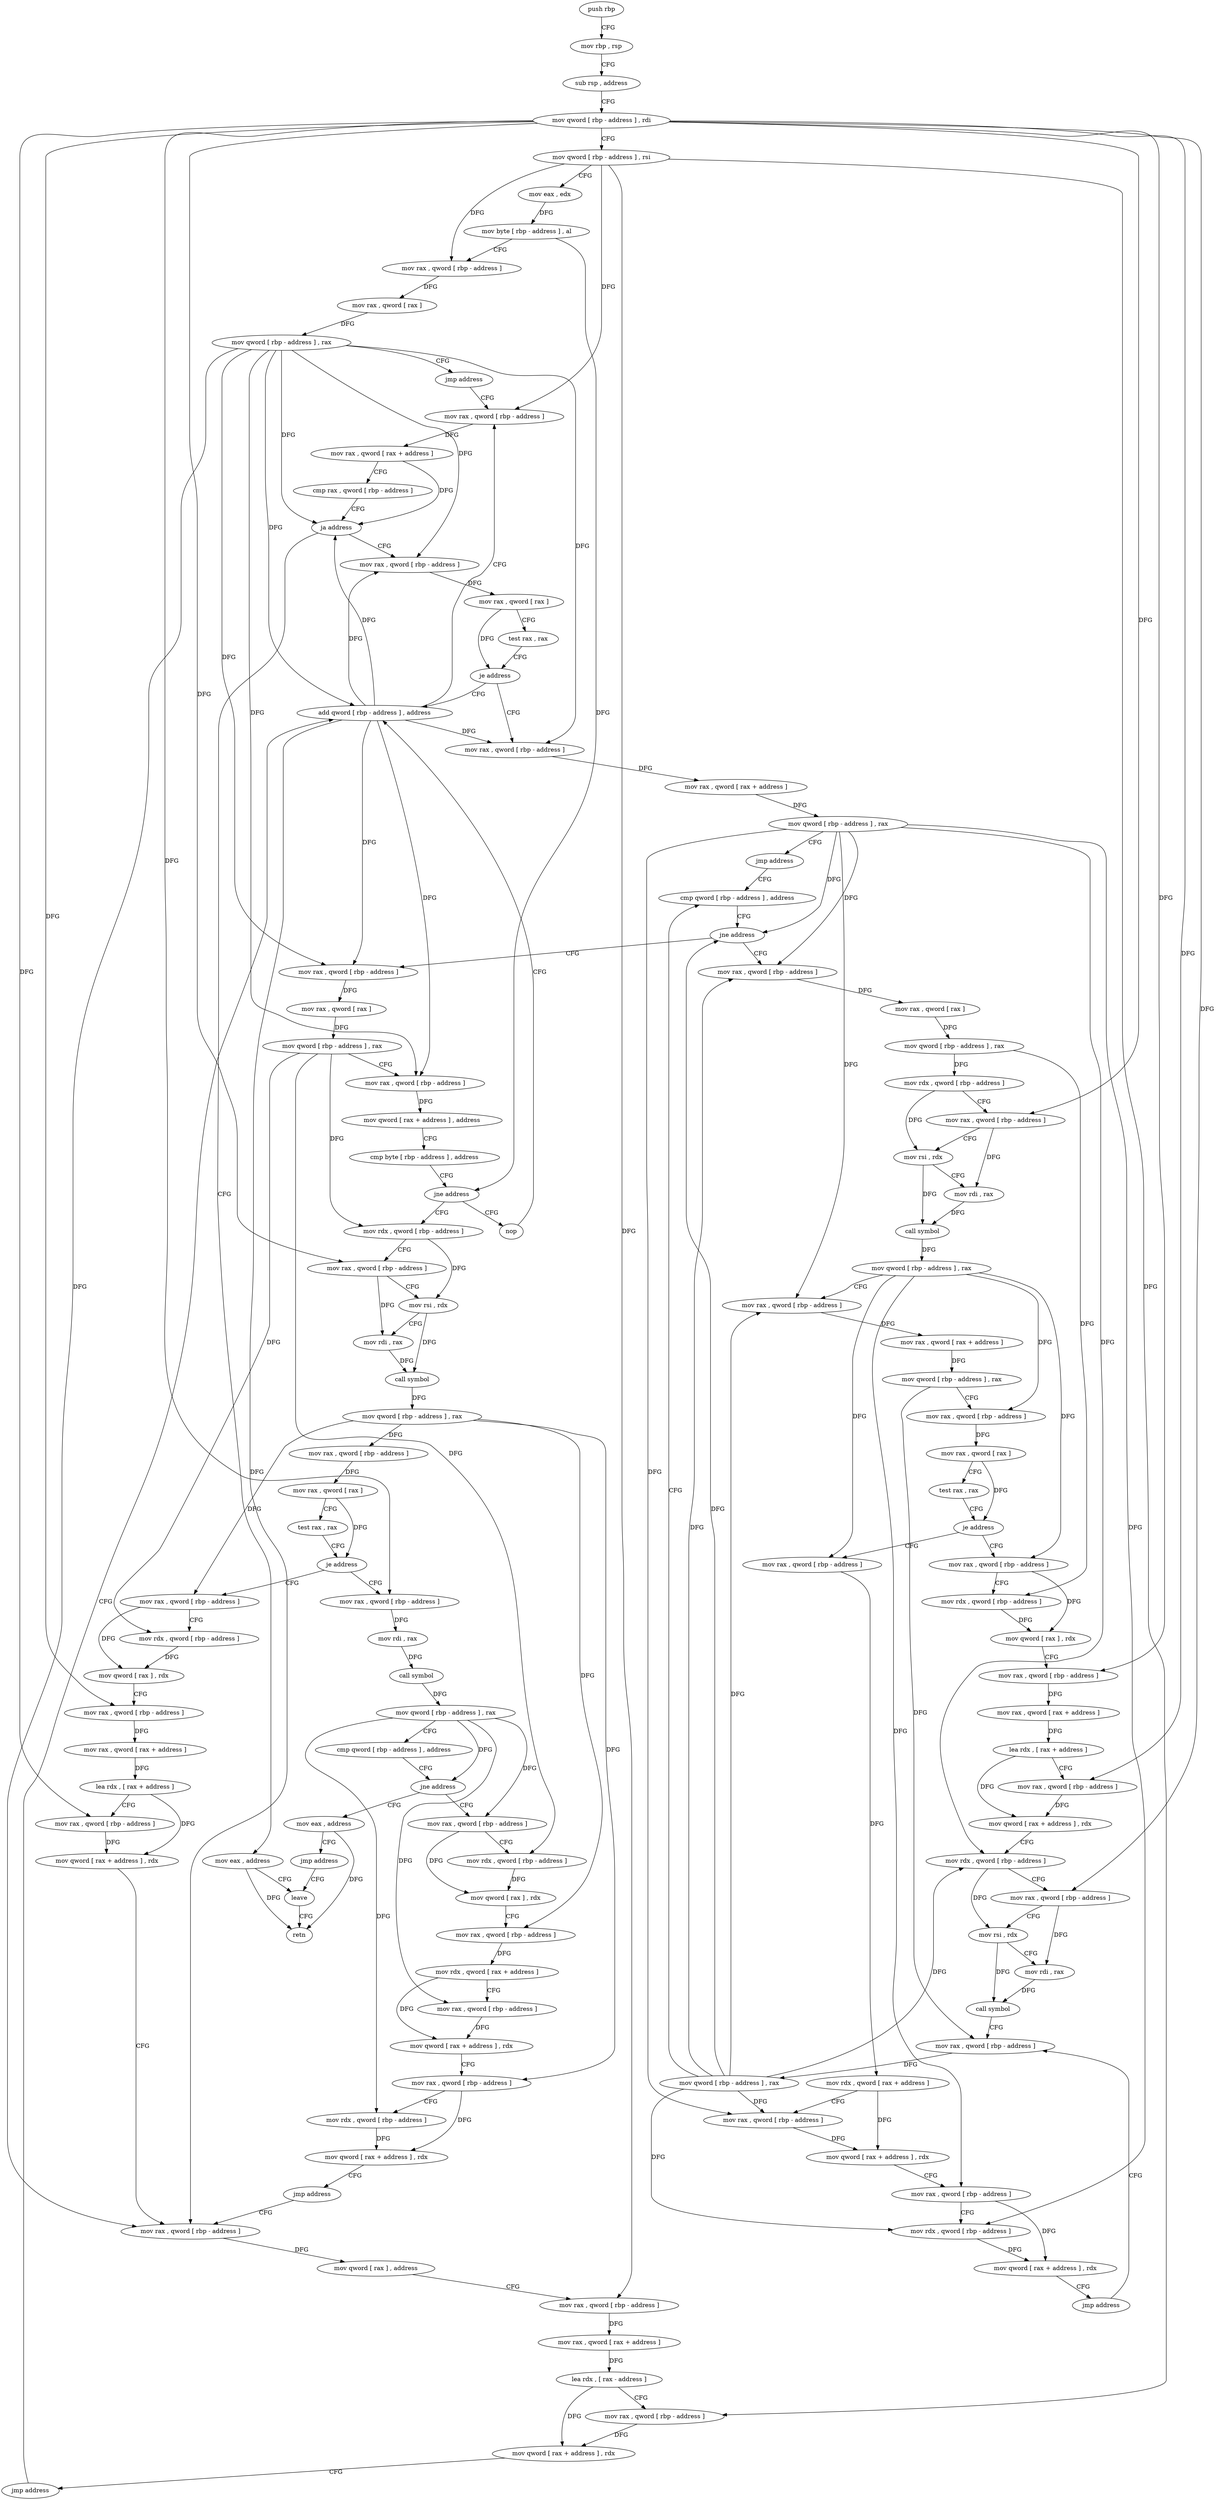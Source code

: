 digraph "func" {
"4307234" [label = "push rbp" ]
"4307235" [label = "mov rbp , rsp" ]
"4307238" [label = "sub rsp , address" ]
"4307242" [label = "mov qword [ rbp - address ] , rdi" ]
"4307246" [label = "mov qword [ rbp - address ] , rsi" ]
"4307250" [label = "mov eax , edx" ]
"4307252" [label = "mov byte [ rbp - address ] , al" ]
"4307255" [label = "mov rax , qword [ rbp - address ]" ]
"4307259" [label = "mov rax , qword [ rax ]" ]
"4307262" [label = "mov qword [ rbp - address ] , rax" ]
"4307266" [label = "jmp address" ]
"4307673" [label = "mov rax , qword [ rbp - address ]" ]
"4307677" [label = "mov rax , qword [ rax + address ]" ]
"4307681" [label = "cmp rax , qword [ rbp - address ]" ]
"4307685" [label = "ja address" ]
"4307271" [label = "mov rax , qword [ rbp - address ]" ]
"4307691" [label = "mov eax , address" ]
"4307275" [label = "mov rax , qword [ rax ]" ]
"4307278" [label = "test rax , rax" ]
"4307281" [label = "je address" ]
"4307668" [label = "add qword [ rbp - address ] , address" ]
"4307287" [label = "mov rax , qword [ rbp - address ]" ]
"4307696" [label = "leave" ]
"4307291" [label = "mov rax , qword [ rax + address ]" ]
"4307295" [label = "mov qword [ rbp - address ] , rax" ]
"4307299" [label = "jmp address" ]
"4307450" [label = "cmp qword [ rbp - address ] , address" ]
"4307455" [label = "jne address" ]
"4307304" [label = "mov rax , qword [ rbp - address ]" ]
"4307461" [label = "mov rax , qword [ rbp - address ]" ]
"4307308" [label = "mov rax , qword [ rax ]" ]
"4307311" [label = "mov qword [ rbp - address ] , rax" ]
"4307315" [label = "mov rdx , qword [ rbp - address ]" ]
"4307319" [label = "mov rax , qword [ rbp - address ]" ]
"4307323" [label = "mov rsi , rdx" ]
"4307326" [label = "mov rdi , rax" ]
"4307329" [label = "call symbol" ]
"4307334" [label = "mov qword [ rbp - address ] , rax" ]
"4307338" [label = "mov rax , qword [ rbp - address ]" ]
"4307342" [label = "mov rax , qword [ rax + address ]" ]
"4307346" [label = "mov qword [ rbp - address ] , rax" ]
"4307350" [label = "mov rax , qword [ rbp - address ]" ]
"4307354" [label = "mov rax , qword [ rax ]" ]
"4307357" [label = "test rax , rax" ]
"4307360" [label = "je address" ]
"4307392" [label = "mov rax , qword [ rbp - address ]" ]
"4307362" [label = "mov rax , qword [ rbp - address ]" ]
"4307465" [label = "mov rax , qword [ rax ]" ]
"4307468" [label = "mov qword [ rbp - address ] , rax" ]
"4307472" [label = "mov rax , qword [ rbp - address ]" ]
"4307476" [label = "mov qword [ rax + address ] , address" ]
"4307484" [label = "cmp byte [ rbp - address ] , address" ]
"4307488" [label = "jne address" ]
"4307667" [label = "nop" ]
"4307494" [label = "mov rdx , qword [ rbp - address ]" ]
"4307396" [label = "mov rdx , qword [ rbp - address ]" ]
"4307400" [label = "mov qword [ rax ] , rdx" ]
"4307403" [label = "mov rax , qword [ rbp - address ]" ]
"4307407" [label = "mov rax , qword [ rax + address ]" ]
"4307411" [label = "lea rdx , [ rax + address ]" ]
"4307415" [label = "mov rax , qword [ rbp - address ]" ]
"4307419" [label = "mov qword [ rax + address ] , rdx" ]
"4307423" [label = "mov rdx , qword [ rbp - address ]" ]
"4307427" [label = "mov rax , qword [ rbp - address ]" ]
"4307431" [label = "mov rsi , rdx" ]
"4307434" [label = "mov rdi , rax" ]
"4307437" [label = "call symbol" ]
"4307442" [label = "mov rax , qword [ rbp - address ]" ]
"4307366" [label = "mov rdx , qword [ rax + address ]" ]
"4307370" [label = "mov rax , qword [ rbp - address ]" ]
"4307374" [label = "mov qword [ rax + address ] , rdx" ]
"4307378" [label = "mov rax , qword [ rbp - address ]" ]
"4307382" [label = "mov rdx , qword [ rbp - address ]" ]
"4307386" [label = "mov qword [ rax + address ] , rdx" ]
"4307390" [label = "jmp address" ]
"4307498" [label = "mov rax , qword [ rbp - address ]" ]
"4307502" [label = "mov rsi , rdx" ]
"4307505" [label = "mov rdi , rax" ]
"4307508" [label = "call symbol" ]
"4307513" [label = "mov qword [ rbp - address ] , rax" ]
"4307517" [label = "mov rax , qword [ rbp - address ]" ]
"4307521" [label = "mov rax , qword [ rax ]" ]
"4307524" [label = "test rax , rax" ]
"4307527" [label = "je address" ]
"4307603" [label = "mov rax , qword [ rbp - address ]" ]
"4307529" [label = "mov rax , qword [ rbp - address ]" ]
"4307446" [label = "mov qword [ rbp - address ] , rax" ]
"4307607" [label = "mov rdx , qword [ rbp - address ]" ]
"4307611" [label = "mov qword [ rax ] , rdx" ]
"4307614" [label = "mov rax , qword [ rbp - address ]" ]
"4307618" [label = "mov rax , qword [ rax + address ]" ]
"4307622" [label = "lea rdx , [ rax + address ]" ]
"4307626" [label = "mov rax , qword [ rbp - address ]" ]
"4307630" [label = "mov qword [ rax + address ] , rdx" ]
"4307634" [label = "mov rax , qword [ rbp - address ]" ]
"4307533" [label = "mov rdi , rax" ]
"4307536" [label = "call symbol" ]
"4307541" [label = "mov qword [ rbp - address ] , rax" ]
"4307545" [label = "cmp qword [ rbp - address ] , address" ]
"4307550" [label = "jne address" ]
"4307562" [label = "mov rax , qword [ rbp - address ]" ]
"4307552" [label = "mov eax , address" ]
"4307566" [label = "mov rdx , qword [ rbp - address ]" ]
"4307570" [label = "mov qword [ rax ] , rdx" ]
"4307573" [label = "mov rax , qword [ rbp - address ]" ]
"4307577" [label = "mov rdx , qword [ rax + address ]" ]
"4307581" [label = "mov rax , qword [ rbp - address ]" ]
"4307585" [label = "mov qword [ rax + address ] , rdx" ]
"4307589" [label = "mov rax , qword [ rbp - address ]" ]
"4307593" [label = "mov rdx , qword [ rbp - address ]" ]
"4307597" [label = "mov qword [ rax + address ] , rdx" ]
"4307601" [label = "jmp address" ]
"4307557" [label = "jmp address" ]
"4307638" [label = "mov qword [ rax ] , address" ]
"4307645" [label = "mov rax , qword [ rbp - address ]" ]
"4307649" [label = "mov rax , qword [ rax + address ]" ]
"4307653" [label = "lea rdx , [ rax - address ]" ]
"4307657" [label = "mov rax , qword [ rbp - address ]" ]
"4307661" [label = "mov qword [ rax + address ] , rdx" ]
"4307665" [label = "jmp address" ]
"4307697" [label = "retn" ]
"4307234" -> "4307235" [ label = "CFG" ]
"4307235" -> "4307238" [ label = "CFG" ]
"4307238" -> "4307242" [ label = "CFG" ]
"4307242" -> "4307246" [ label = "CFG" ]
"4307242" -> "4307319" [ label = "DFG" ]
"4307242" -> "4307403" [ label = "DFG" ]
"4307242" -> "4307415" [ label = "DFG" ]
"4307242" -> "4307427" [ label = "DFG" ]
"4307242" -> "4307498" [ label = "DFG" ]
"4307242" -> "4307614" [ label = "DFG" ]
"4307242" -> "4307626" [ label = "DFG" ]
"4307242" -> "4307529" [ label = "DFG" ]
"4307246" -> "4307250" [ label = "CFG" ]
"4307246" -> "4307255" [ label = "DFG" ]
"4307246" -> "4307673" [ label = "DFG" ]
"4307246" -> "4307645" [ label = "DFG" ]
"4307246" -> "4307657" [ label = "DFG" ]
"4307250" -> "4307252" [ label = "DFG" ]
"4307252" -> "4307255" [ label = "CFG" ]
"4307252" -> "4307488" [ label = "DFG" ]
"4307255" -> "4307259" [ label = "DFG" ]
"4307259" -> "4307262" [ label = "DFG" ]
"4307262" -> "4307266" [ label = "CFG" ]
"4307262" -> "4307685" [ label = "DFG" ]
"4307262" -> "4307271" [ label = "DFG" ]
"4307262" -> "4307668" [ label = "DFG" ]
"4307262" -> "4307287" [ label = "DFG" ]
"4307262" -> "4307461" [ label = "DFG" ]
"4307262" -> "4307472" [ label = "DFG" ]
"4307262" -> "4307634" [ label = "DFG" ]
"4307266" -> "4307673" [ label = "CFG" ]
"4307673" -> "4307677" [ label = "DFG" ]
"4307677" -> "4307681" [ label = "CFG" ]
"4307677" -> "4307685" [ label = "DFG" ]
"4307681" -> "4307685" [ label = "CFG" ]
"4307685" -> "4307271" [ label = "CFG" ]
"4307685" -> "4307691" [ label = "CFG" ]
"4307271" -> "4307275" [ label = "DFG" ]
"4307691" -> "4307696" [ label = "CFG" ]
"4307691" -> "4307697" [ label = "DFG" ]
"4307275" -> "4307278" [ label = "CFG" ]
"4307275" -> "4307281" [ label = "DFG" ]
"4307278" -> "4307281" [ label = "CFG" ]
"4307281" -> "4307668" [ label = "CFG" ]
"4307281" -> "4307287" [ label = "CFG" ]
"4307668" -> "4307673" [ label = "CFG" ]
"4307668" -> "4307685" [ label = "DFG" ]
"4307668" -> "4307271" [ label = "DFG" ]
"4307668" -> "4307287" [ label = "DFG" ]
"4307668" -> "4307461" [ label = "DFG" ]
"4307668" -> "4307472" [ label = "DFG" ]
"4307668" -> "4307634" [ label = "DFG" ]
"4307287" -> "4307291" [ label = "DFG" ]
"4307696" -> "4307697" [ label = "CFG" ]
"4307291" -> "4307295" [ label = "DFG" ]
"4307295" -> "4307299" [ label = "CFG" ]
"4307295" -> "4307455" [ label = "DFG" ]
"4307295" -> "4307304" [ label = "DFG" ]
"4307295" -> "4307338" [ label = "DFG" ]
"4307295" -> "4307423" [ label = "DFG" ]
"4307295" -> "4307370" [ label = "DFG" ]
"4307295" -> "4307382" [ label = "DFG" ]
"4307299" -> "4307450" [ label = "CFG" ]
"4307450" -> "4307455" [ label = "CFG" ]
"4307455" -> "4307304" [ label = "CFG" ]
"4307455" -> "4307461" [ label = "CFG" ]
"4307304" -> "4307308" [ label = "DFG" ]
"4307461" -> "4307465" [ label = "DFG" ]
"4307308" -> "4307311" [ label = "DFG" ]
"4307311" -> "4307315" [ label = "DFG" ]
"4307311" -> "4307396" [ label = "DFG" ]
"4307315" -> "4307319" [ label = "CFG" ]
"4307315" -> "4307323" [ label = "DFG" ]
"4307319" -> "4307323" [ label = "CFG" ]
"4307319" -> "4307326" [ label = "DFG" ]
"4307323" -> "4307326" [ label = "CFG" ]
"4307323" -> "4307329" [ label = "DFG" ]
"4307326" -> "4307329" [ label = "DFG" ]
"4307329" -> "4307334" [ label = "DFG" ]
"4307334" -> "4307338" [ label = "CFG" ]
"4307334" -> "4307350" [ label = "DFG" ]
"4307334" -> "4307392" [ label = "DFG" ]
"4307334" -> "4307362" [ label = "DFG" ]
"4307334" -> "4307378" [ label = "DFG" ]
"4307338" -> "4307342" [ label = "DFG" ]
"4307342" -> "4307346" [ label = "DFG" ]
"4307346" -> "4307350" [ label = "CFG" ]
"4307346" -> "4307442" [ label = "DFG" ]
"4307350" -> "4307354" [ label = "DFG" ]
"4307354" -> "4307357" [ label = "CFG" ]
"4307354" -> "4307360" [ label = "DFG" ]
"4307357" -> "4307360" [ label = "CFG" ]
"4307360" -> "4307392" [ label = "CFG" ]
"4307360" -> "4307362" [ label = "CFG" ]
"4307392" -> "4307396" [ label = "CFG" ]
"4307392" -> "4307400" [ label = "DFG" ]
"4307362" -> "4307366" [ label = "DFG" ]
"4307465" -> "4307468" [ label = "DFG" ]
"4307468" -> "4307472" [ label = "CFG" ]
"4307468" -> "4307494" [ label = "DFG" ]
"4307468" -> "4307607" [ label = "DFG" ]
"4307468" -> "4307566" [ label = "DFG" ]
"4307472" -> "4307476" [ label = "DFG" ]
"4307476" -> "4307484" [ label = "CFG" ]
"4307484" -> "4307488" [ label = "CFG" ]
"4307488" -> "4307667" [ label = "CFG" ]
"4307488" -> "4307494" [ label = "CFG" ]
"4307667" -> "4307668" [ label = "CFG" ]
"4307494" -> "4307498" [ label = "CFG" ]
"4307494" -> "4307502" [ label = "DFG" ]
"4307396" -> "4307400" [ label = "DFG" ]
"4307400" -> "4307403" [ label = "CFG" ]
"4307403" -> "4307407" [ label = "DFG" ]
"4307407" -> "4307411" [ label = "DFG" ]
"4307411" -> "4307415" [ label = "CFG" ]
"4307411" -> "4307419" [ label = "DFG" ]
"4307415" -> "4307419" [ label = "DFG" ]
"4307419" -> "4307423" [ label = "CFG" ]
"4307423" -> "4307427" [ label = "CFG" ]
"4307423" -> "4307431" [ label = "DFG" ]
"4307427" -> "4307431" [ label = "CFG" ]
"4307427" -> "4307434" [ label = "DFG" ]
"4307431" -> "4307434" [ label = "CFG" ]
"4307431" -> "4307437" [ label = "DFG" ]
"4307434" -> "4307437" [ label = "DFG" ]
"4307437" -> "4307442" [ label = "CFG" ]
"4307442" -> "4307446" [ label = "DFG" ]
"4307366" -> "4307370" [ label = "CFG" ]
"4307366" -> "4307374" [ label = "DFG" ]
"4307370" -> "4307374" [ label = "DFG" ]
"4307374" -> "4307378" [ label = "CFG" ]
"4307378" -> "4307382" [ label = "CFG" ]
"4307378" -> "4307386" [ label = "DFG" ]
"4307382" -> "4307386" [ label = "DFG" ]
"4307386" -> "4307390" [ label = "CFG" ]
"4307390" -> "4307442" [ label = "CFG" ]
"4307498" -> "4307502" [ label = "CFG" ]
"4307498" -> "4307505" [ label = "DFG" ]
"4307502" -> "4307505" [ label = "CFG" ]
"4307502" -> "4307508" [ label = "DFG" ]
"4307505" -> "4307508" [ label = "DFG" ]
"4307508" -> "4307513" [ label = "DFG" ]
"4307513" -> "4307517" [ label = "DFG" ]
"4307513" -> "4307603" [ label = "DFG" ]
"4307513" -> "4307573" [ label = "DFG" ]
"4307513" -> "4307589" [ label = "DFG" ]
"4307517" -> "4307521" [ label = "DFG" ]
"4307521" -> "4307524" [ label = "CFG" ]
"4307521" -> "4307527" [ label = "DFG" ]
"4307524" -> "4307527" [ label = "CFG" ]
"4307527" -> "4307603" [ label = "CFG" ]
"4307527" -> "4307529" [ label = "CFG" ]
"4307603" -> "4307607" [ label = "CFG" ]
"4307603" -> "4307611" [ label = "DFG" ]
"4307529" -> "4307533" [ label = "DFG" ]
"4307446" -> "4307450" [ label = "CFG" ]
"4307446" -> "4307455" [ label = "DFG" ]
"4307446" -> "4307304" [ label = "DFG" ]
"4307446" -> "4307338" [ label = "DFG" ]
"4307446" -> "4307423" [ label = "DFG" ]
"4307446" -> "4307370" [ label = "DFG" ]
"4307446" -> "4307382" [ label = "DFG" ]
"4307607" -> "4307611" [ label = "DFG" ]
"4307611" -> "4307614" [ label = "CFG" ]
"4307614" -> "4307618" [ label = "DFG" ]
"4307618" -> "4307622" [ label = "DFG" ]
"4307622" -> "4307626" [ label = "CFG" ]
"4307622" -> "4307630" [ label = "DFG" ]
"4307626" -> "4307630" [ label = "DFG" ]
"4307630" -> "4307634" [ label = "CFG" ]
"4307634" -> "4307638" [ label = "DFG" ]
"4307533" -> "4307536" [ label = "DFG" ]
"4307536" -> "4307541" [ label = "DFG" ]
"4307541" -> "4307545" [ label = "CFG" ]
"4307541" -> "4307550" [ label = "DFG" ]
"4307541" -> "4307562" [ label = "DFG" ]
"4307541" -> "4307581" [ label = "DFG" ]
"4307541" -> "4307593" [ label = "DFG" ]
"4307545" -> "4307550" [ label = "CFG" ]
"4307550" -> "4307562" [ label = "CFG" ]
"4307550" -> "4307552" [ label = "CFG" ]
"4307562" -> "4307566" [ label = "CFG" ]
"4307562" -> "4307570" [ label = "DFG" ]
"4307552" -> "4307557" [ label = "CFG" ]
"4307552" -> "4307697" [ label = "DFG" ]
"4307566" -> "4307570" [ label = "DFG" ]
"4307570" -> "4307573" [ label = "CFG" ]
"4307573" -> "4307577" [ label = "DFG" ]
"4307577" -> "4307581" [ label = "CFG" ]
"4307577" -> "4307585" [ label = "DFG" ]
"4307581" -> "4307585" [ label = "DFG" ]
"4307585" -> "4307589" [ label = "CFG" ]
"4307589" -> "4307593" [ label = "CFG" ]
"4307589" -> "4307597" [ label = "DFG" ]
"4307593" -> "4307597" [ label = "DFG" ]
"4307597" -> "4307601" [ label = "CFG" ]
"4307601" -> "4307634" [ label = "CFG" ]
"4307557" -> "4307696" [ label = "CFG" ]
"4307638" -> "4307645" [ label = "CFG" ]
"4307645" -> "4307649" [ label = "DFG" ]
"4307649" -> "4307653" [ label = "DFG" ]
"4307653" -> "4307657" [ label = "CFG" ]
"4307653" -> "4307661" [ label = "DFG" ]
"4307657" -> "4307661" [ label = "DFG" ]
"4307661" -> "4307665" [ label = "CFG" ]
"4307665" -> "4307668" [ label = "CFG" ]
}
